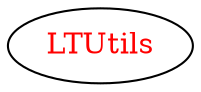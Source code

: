 digraph dependencyGraph {
 concentrate=true;
 ranksep="2.0";
 rankdir="LR"; 
 splines="ortho";
"LTUtils" [fontcolor="red"];
}